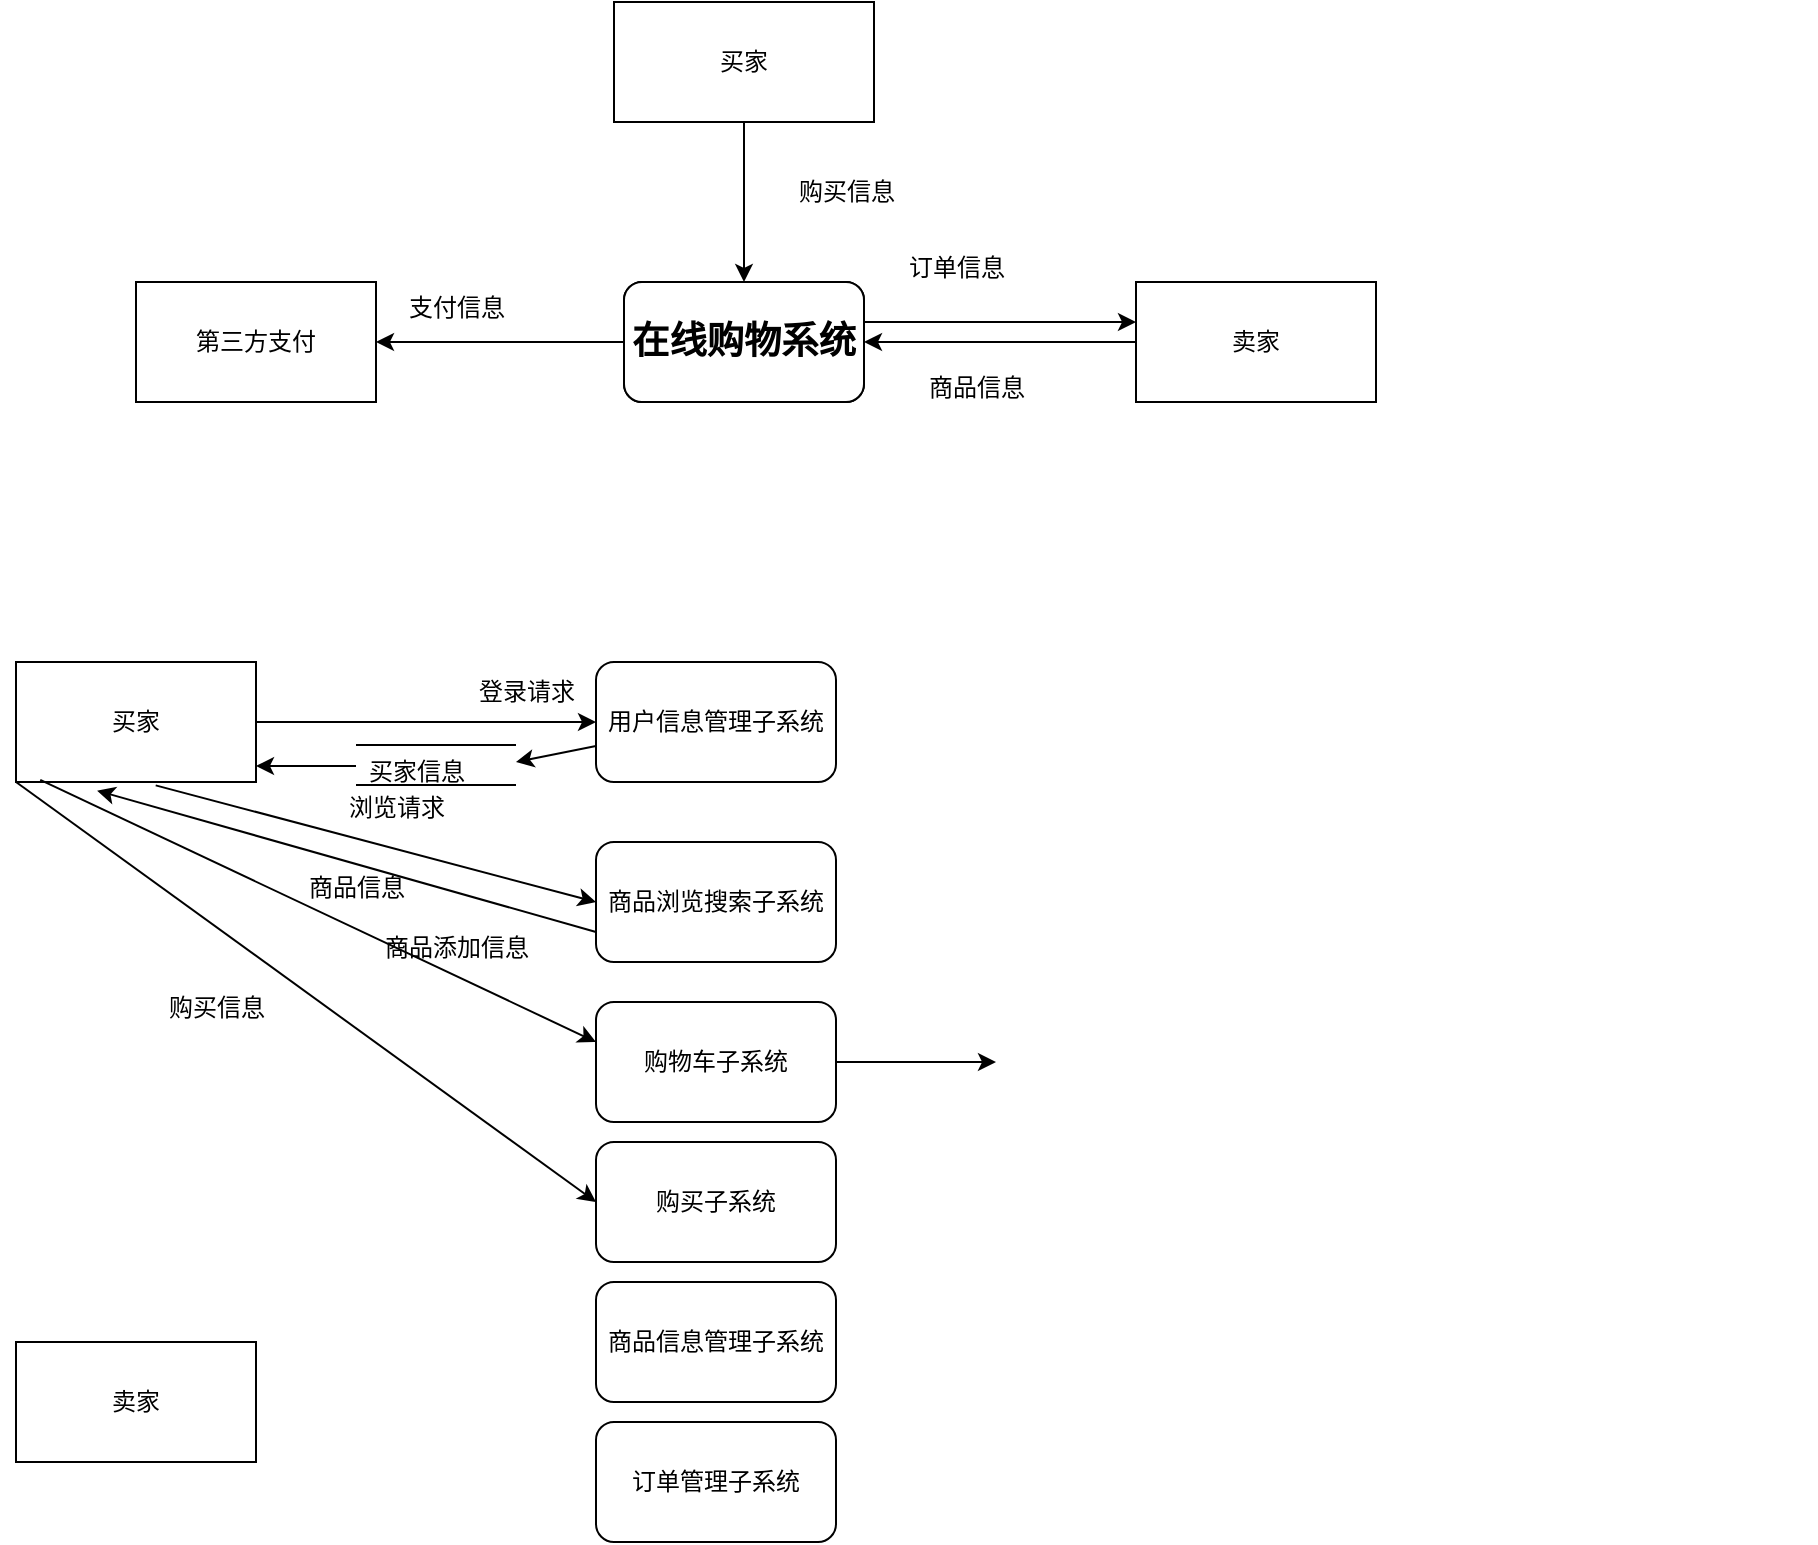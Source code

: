 <mxfile version="24.4.10" type="github">
  <diagram name="第 1 页" id="AlWasNWzRQ4NBJ3G8Ks7">
    <mxGraphModel dx="1461" dy="652" grid="1" gridSize="10" guides="1" tooltips="1" connect="1" arrows="1" fold="1" page="1" pageScale="1" pageWidth="827" pageHeight="1169" math="0" shadow="0">
      <root>
        <mxCell id="0" />
        <mxCell id="1" parent="0" />
        <mxCell id="qCmCPrY8hoSvlqpUY1TK-1" value="买家" style="rounded=0;whiteSpace=wrap;html=1;" vertex="1" parent="1">
          <mxGeometry x="349" y="150" width="130" height="60" as="geometry" />
        </mxCell>
        <mxCell id="qCmCPrY8hoSvlqpUY1TK-2" value="第三方支付" style="rounded=0;whiteSpace=wrap;html=1;" vertex="1" parent="1">
          <mxGeometry x="110" y="290" width="120" height="60" as="geometry" />
        </mxCell>
        <mxCell id="qCmCPrY8hoSvlqpUY1TK-19" value="" style="edgeStyle=orthogonalEdgeStyle;rounded=0;orthogonalLoop=1;jettySize=auto;html=1;" edge="1" parent="1" source="qCmCPrY8hoSvlqpUY1TK-3" target="qCmCPrY8hoSvlqpUY1TK-12">
          <mxGeometry relative="1" as="geometry" />
        </mxCell>
        <mxCell id="qCmCPrY8hoSvlqpUY1TK-3" value="买家" style="rounded=0;whiteSpace=wrap;html=1;" vertex="1" parent="1">
          <mxGeometry x="50" y="480" width="120" height="60" as="geometry" />
        </mxCell>
        <mxCell id="qCmCPrY8hoSvlqpUY1TK-4" value="卖家" style="rounded=0;whiteSpace=wrap;html=1;" vertex="1" parent="1">
          <mxGeometry x="610" y="290" width="120" height="60" as="geometry" />
        </mxCell>
        <mxCell id="qCmCPrY8hoSvlqpUY1TK-5" value="" style="rounded=1;whiteSpace=wrap;html=1;" vertex="1" parent="1">
          <mxGeometry x="354" y="290" width="120" height="60" as="geometry" />
        </mxCell>
        <mxCell id="qCmCPrY8hoSvlqpUY1TK-6" value="&lt;b&gt;&lt;span style=&quot;font-size:14.0pt;font-family:宋体;&lt;br/&gt;mso-ascii-font-family:Calibri;mso-ascii-theme-font:minor-latin;mso-fareast-theme-font:&lt;br/&gt;minor-fareast;mso-hansi-font-family:Calibri;mso-hansi-theme-font:minor-latin;&lt;br/&gt;mso-bidi-font-family:&amp;quot;Times New Roman&amp;quot;;mso-bidi-theme-font:minor-bidi;&lt;br/&gt;mso-font-kerning:1.0pt;mso-ansi-language:EN-US;mso-fareast-language:ZH-CN;&lt;br/&gt;mso-bidi-language:AR-SA&quot;&gt;在线购物系统&lt;/span&gt;&lt;/b&gt;" style="rounded=1;whiteSpace=wrap;html=1;" vertex="1" parent="1">
          <mxGeometry x="354" y="290" width="120" height="60" as="geometry" />
        </mxCell>
        <mxCell id="qCmCPrY8hoSvlqpUY1TK-7" value="" style="endArrow=classic;html=1;rounded=0;entryX=0.5;entryY=0;entryDx=0;entryDy=0;exitX=0.5;exitY=1;exitDx=0;exitDy=0;" edge="1" parent="1" source="qCmCPrY8hoSvlqpUY1TK-1" target="qCmCPrY8hoSvlqpUY1TK-6">
          <mxGeometry width="50" height="50" relative="1" as="geometry">
            <mxPoint x="400" y="290" as="sourcePoint" />
            <mxPoint x="450" y="240" as="targetPoint" />
          </mxGeometry>
        </mxCell>
        <mxCell id="qCmCPrY8hoSvlqpUY1TK-8" value="" style="endArrow=classic;html=1;rounded=0;exitX=1;exitY=0.5;exitDx=0;exitDy=0;" edge="1" parent="1">
          <mxGeometry width="50" height="50" relative="1" as="geometry">
            <mxPoint x="474" y="310" as="sourcePoint" />
            <mxPoint x="610" y="310" as="targetPoint" />
            <Array as="points">
              <mxPoint x="550" y="310" />
            </Array>
          </mxGeometry>
        </mxCell>
        <mxCell id="qCmCPrY8hoSvlqpUY1TK-10" value="" style="endArrow=classic;html=1;rounded=0;exitX=0;exitY=0.5;exitDx=0;exitDy=0;" edge="1" parent="1" source="qCmCPrY8hoSvlqpUY1TK-6" target="qCmCPrY8hoSvlqpUY1TK-2">
          <mxGeometry width="50" height="50" relative="1" as="geometry">
            <mxPoint x="260" y="390" as="sourcePoint" />
            <mxPoint x="310" y="340" as="targetPoint" />
          </mxGeometry>
        </mxCell>
        <mxCell id="qCmCPrY8hoSvlqpUY1TK-12" value="用户信息管理子系统" style="rounded=1;whiteSpace=wrap;html=1;" vertex="1" parent="1">
          <mxGeometry x="340" y="480" width="120" height="60" as="geometry" />
        </mxCell>
        <mxCell id="qCmCPrY8hoSvlqpUY1TK-13" value="商品浏览搜索子系统" style="rounded=1;whiteSpace=wrap;html=1;" vertex="1" parent="1">
          <mxGeometry x="340" y="570" width="120" height="60" as="geometry" />
        </mxCell>
        <mxCell id="qCmCPrY8hoSvlqpUY1TK-28" value="" style="edgeStyle=orthogonalEdgeStyle;rounded=0;orthogonalLoop=1;jettySize=auto;html=1;" edge="1" parent="1" source="qCmCPrY8hoSvlqpUY1TK-14">
          <mxGeometry relative="1" as="geometry">
            <mxPoint x="540" y="680" as="targetPoint" />
          </mxGeometry>
        </mxCell>
        <mxCell id="qCmCPrY8hoSvlqpUY1TK-14" value="购物车子系统" style="rounded=1;whiteSpace=wrap;html=1;" vertex="1" parent="1">
          <mxGeometry x="340" y="650" width="120" height="60" as="geometry" />
        </mxCell>
        <mxCell id="qCmCPrY8hoSvlqpUY1TK-15" value="卖家" style="rounded=0;whiteSpace=wrap;html=1;" vertex="1" parent="1">
          <mxGeometry x="50" y="820" width="120" height="60" as="geometry" />
        </mxCell>
        <mxCell id="qCmCPrY8hoSvlqpUY1TK-16" value="商品信息管理子系统" style="rounded=1;whiteSpace=wrap;html=1;" vertex="1" parent="1">
          <mxGeometry x="340" y="790" width="120" height="60" as="geometry" />
        </mxCell>
        <mxCell id="qCmCPrY8hoSvlqpUY1TK-17" value="购买子系统" style="rounded=1;whiteSpace=wrap;html=1;" vertex="1" parent="1">
          <mxGeometry x="340" y="720" width="120" height="60" as="geometry" />
        </mxCell>
        <mxCell id="qCmCPrY8hoSvlqpUY1TK-18" value="订单管理子系统" style="rounded=1;whiteSpace=wrap;html=1;" vertex="1" parent="1">
          <mxGeometry x="340" y="860" width="120" height="60" as="geometry" />
        </mxCell>
        <mxCell id="qCmCPrY8hoSvlqpUY1TK-20" value="登录请求" style="text;html=1;align=center;verticalAlign=middle;resizable=0;points=[];autosize=1;strokeColor=none;fillColor=none;" vertex="1" parent="1">
          <mxGeometry x="270" y="480" width="70" height="30" as="geometry" />
        </mxCell>
        <mxCell id="qCmCPrY8hoSvlqpUY1TK-21" value="购买信息" style="text;html=1;align=center;verticalAlign=middle;resizable=0;points=[];autosize=1;strokeColor=none;fillColor=none;" vertex="1" parent="1">
          <mxGeometry x="430" y="230" width="70" height="30" as="geometry" />
        </mxCell>
        <mxCell id="qCmCPrY8hoSvlqpUY1TK-22" value="订单信息" style="text;html=1;align=center;verticalAlign=middle;resizable=0;points=[];autosize=1;strokeColor=none;fillColor=none;" vertex="1" parent="1">
          <mxGeometry x="485" y="268" width="70" height="30" as="geometry" />
        </mxCell>
        <mxCell id="qCmCPrY8hoSvlqpUY1TK-23" value="" style="endArrow=classic;html=1;rounded=0;entryX=1;entryY=0.5;entryDx=0;entryDy=0;" edge="1" parent="1" source="qCmCPrY8hoSvlqpUY1TK-4" target="qCmCPrY8hoSvlqpUY1TK-6">
          <mxGeometry width="50" height="50" relative="1" as="geometry">
            <mxPoint x="485" y="430" as="sourcePoint" />
            <mxPoint x="535" y="380" as="targetPoint" />
          </mxGeometry>
        </mxCell>
        <mxCell id="qCmCPrY8hoSvlqpUY1TK-24" value="商品信息" style="text;html=1;align=center;verticalAlign=middle;resizable=0;points=[];autosize=1;strokeColor=none;fillColor=none;" vertex="1" parent="1">
          <mxGeometry x="495" y="328" width="70" height="30" as="geometry" />
        </mxCell>
        <mxCell id="qCmCPrY8hoSvlqpUY1TK-26" value="支付信息" style="text;html=1;align=center;verticalAlign=middle;resizable=0;points=[];autosize=1;strokeColor=none;fillColor=none;" vertex="1" parent="1">
          <mxGeometry x="235" y="288" width="70" height="30" as="geometry" />
        </mxCell>
        <mxCell id="qCmCPrY8hoSvlqpUY1TK-29" value="&lt;h1 style=&quot;margin-top: 0px;&quot;&gt;&amp;nbsp;&lt;/h1&gt;" style="text;html=1;whiteSpace=wrap;overflow=hidden;rounded=0;" vertex="1" parent="1">
          <mxGeometry x="770" y="510" width="180" height="120" as="geometry" />
        </mxCell>
        <mxCell id="qCmCPrY8hoSvlqpUY1TK-31" value="" style="endArrow=none;html=1;rounded=0;" edge="1" parent="1">
          <mxGeometry width="50" height="50" relative="1" as="geometry">
            <mxPoint x="220" y="521.5" as="sourcePoint" />
            <mxPoint x="300" y="521.5" as="targetPoint" />
          </mxGeometry>
        </mxCell>
        <mxCell id="qCmCPrY8hoSvlqpUY1TK-32" value="" style="endArrow=none;html=1;rounded=0;" edge="1" parent="1">
          <mxGeometry width="50" height="50" relative="1" as="geometry">
            <mxPoint x="220" y="541.5" as="sourcePoint" />
            <mxPoint x="300" y="541.5" as="targetPoint" />
          </mxGeometry>
        </mxCell>
        <mxCell id="qCmCPrY8hoSvlqpUY1TK-33" value="买家信息" style="text;html=1;align=center;verticalAlign=middle;resizable=0;points=[];autosize=1;strokeColor=none;fillColor=none;" vertex="1" parent="1">
          <mxGeometry x="215" y="520" width="70" height="30" as="geometry" />
        </mxCell>
        <mxCell id="qCmCPrY8hoSvlqpUY1TK-35" value="" style="endArrow=classic;html=1;rounded=0;entryX=1;entryY=0.5;entryDx=0;entryDy=0;" edge="1" parent="1">
          <mxGeometry width="50" height="50" relative="1" as="geometry">
            <mxPoint x="220" y="532" as="sourcePoint" />
            <mxPoint x="170" y="532" as="targetPoint" />
          </mxGeometry>
        </mxCell>
        <mxCell id="qCmCPrY8hoSvlqpUY1TK-37" value="" style="endArrow=classic;html=1;rounded=0;" edge="1" parent="1" source="qCmCPrY8hoSvlqpUY1TK-12">
          <mxGeometry width="50" height="50" relative="1" as="geometry">
            <mxPoint x="540" y="770" as="sourcePoint" />
            <mxPoint x="300" y="530" as="targetPoint" />
          </mxGeometry>
        </mxCell>
        <mxCell id="qCmCPrY8hoSvlqpUY1TK-38" value="" style="endArrow=classic;html=1;rounded=0;exitX=0.582;exitY=1.028;exitDx=0;exitDy=0;exitPerimeter=0;entryX=0;entryY=0.5;entryDx=0;entryDy=0;" edge="1" parent="1" source="qCmCPrY8hoSvlqpUY1TK-3" target="qCmCPrY8hoSvlqpUY1TK-13">
          <mxGeometry width="50" height="50" relative="1" as="geometry">
            <mxPoint x="50" y="640" as="sourcePoint" />
            <mxPoint x="100" y="590" as="targetPoint" />
          </mxGeometry>
        </mxCell>
        <mxCell id="qCmCPrY8hoSvlqpUY1TK-39" value="" style="endArrow=classic;html=1;rounded=0;entryX=0.338;entryY=1.072;entryDx=0;entryDy=0;entryPerimeter=0;exitX=0;exitY=0.75;exitDx=0;exitDy=0;" edge="1" parent="1" source="qCmCPrY8hoSvlqpUY1TK-13" target="qCmCPrY8hoSvlqpUY1TK-3">
          <mxGeometry width="50" height="50" relative="1" as="geometry">
            <mxPoint x="30" y="660" as="sourcePoint" />
            <mxPoint x="80" y="610" as="targetPoint" />
          </mxGeometry>
        </mxCell>
        <mxCell id="qCmCPrY8hoSvlqpUY1TK-40" value="浏览请求" style="text;html=1;align=center;verticalAlign=middle;resizable=0;points=[];autosize=1;strokeColor=none;fillColor=none;" vertex="1" parent="1">
          <mxGeometry x="205" y="538" width="70" height="30" as="geometry" />
        </mxCell>
        <mxCell id="qCmCPrY8hoSvlqpUY1TK-41" value="商品信息" style="text;html=1;align=center;verticalAlign=middle;resizable=0;points=[];autosize=1;strokeColor=none;fillColor=none;" vertex="1" parent="1">
          <mxGeometry x="185" y="578" width="70" height="30" as="geometry" />
        </mxCell>
        <mxCell id="qCmCPrY8hoSvlqpUY1TK-42" value="" style="endArrow=classic;html=1;rounded=0;exitX=0.101;exitY=0.983;exitDx=0;exitDy=0;exitPerimeter=0;" edge="1" parent="1" source="qCmCPrY8hoSvlqpUY1TK-3">
          <mxGeometry width="50" height="50" relative="1" as="geometry">
            <mxPoint x="290" y="720" as="sourcePoint" />
            <mxPoint x="340" y="670" as="targetPoint" />
          </mxGeometry>
        </mxCell>
        <mxCell id="qCmCPrY8hoSvlqpUY1TK-43" value="" style="endArrow=classic;html=1;rounded=0;exitX=0;exitY=1;exitDx=0;exitDy=0;" edge="1" parent="1" source="qCmCPrY8hoSvlqpUY1TK-3">
          <mxGeometry width="50" height="50" relative="1" as="geometry">
            <mxPoint x="290" y="800" as="sourcePoint" />
            <mxPoint x="340" y="750" as="targetPoint" />
          </mxGeometry>
        </mxCell>
        <mxCell id="qCmCPrY8hoSvlqpUY1TK-44" value="购买信息" style="text;html=1;align=center;verticalAlign=middle;resizable=0;points=[];autosize=1;strokeColor=none;fillColor=none;" vertex="1" parent="1">
          <mxGeometry x="115" y="638" width="70" height="30" as="geometry" />
        </mxCell>
        <mxCell id="qCmCPrY8hoSvlqpUY1TK-45" value="商品添加信息" style="text;html=1;align=center;verticalAlign=middle;resizable=0;points=[];autosize=1;strokeColor=none;fillColor=none;" vertex="1" parent="1">
          <mxGeometry x="220" y="608" width="100" height="30" as="geometry" />
        </mxCell>
      </root>
    </mxGraphModel>
  </diagram>
</mxfile>
